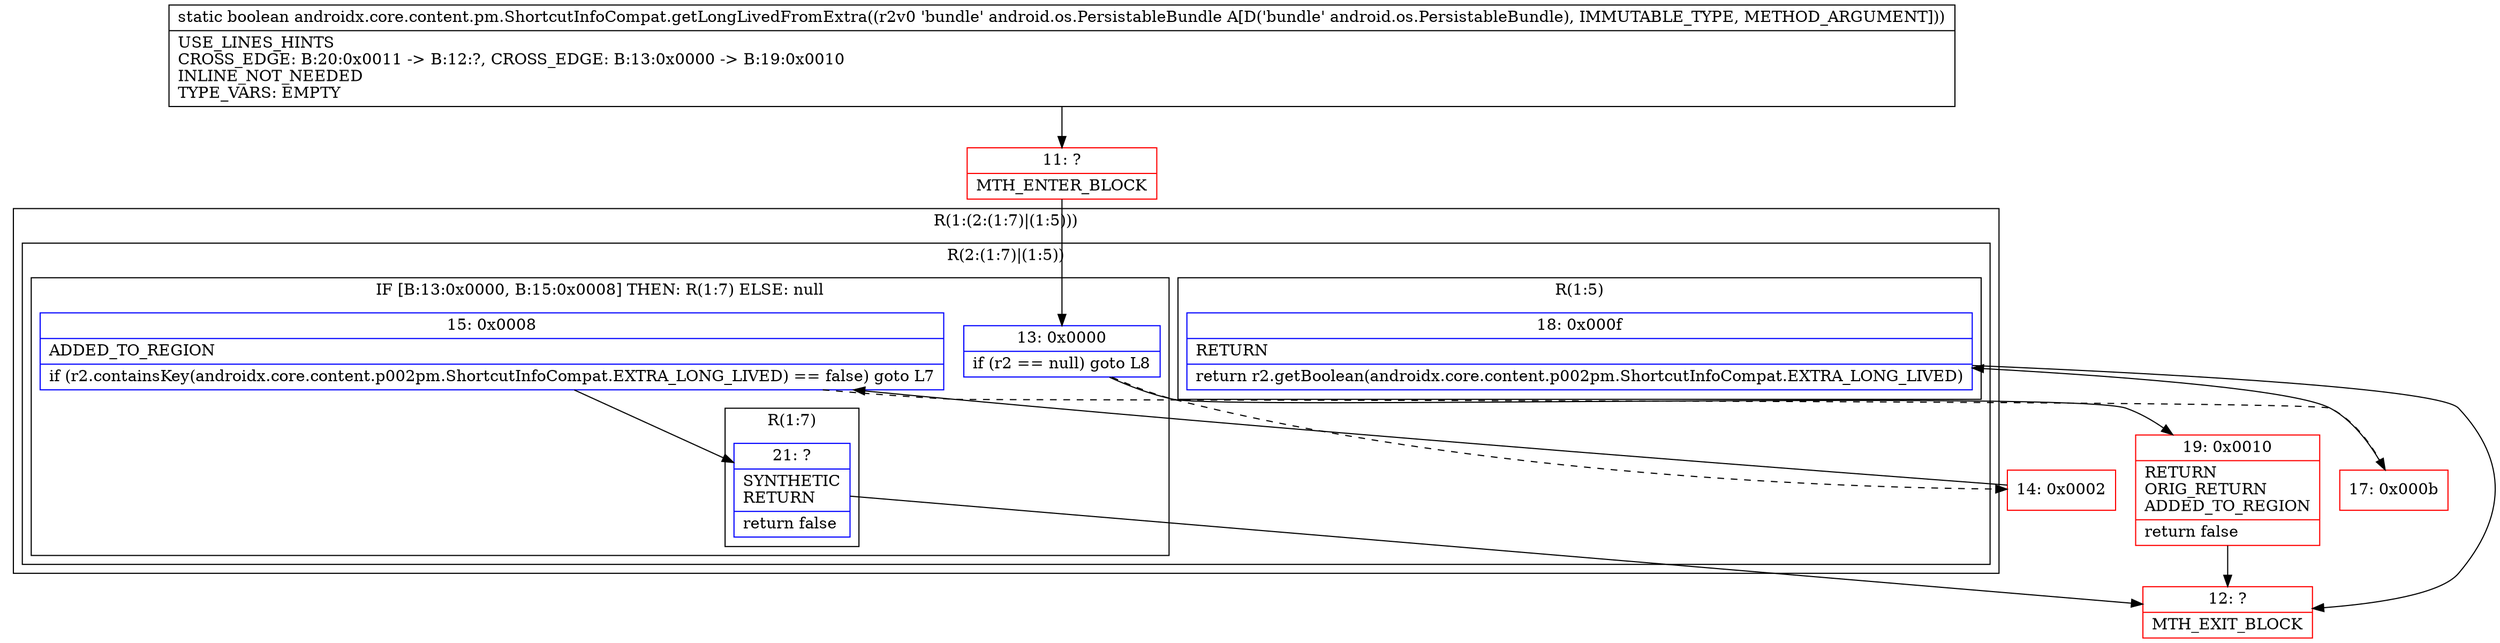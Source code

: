 digraph "CFG forandroidx.core.content.pm.ShortcutInfoCompat.getLongLivedFromExtra(Landroid\/os\/PersistableBundle;)Z" {
subgraph cluster_Region_171348875 {
label = "R(1:(2:(1:7)|(1:5)))";
node [shape=record,color=blue];
subgraph cluster_Region_311888256 {
label = "R(2:(1:7)|(1:5))";
node [shape=record,color=blue];
subgraph cluster_IfRegion_1287434240 {
label = "IF [B:13:0x0000, B:15:0x0008] THEN: R(1:7) ELSE: null";
node [shape=record,color=blue];
Node_13 [shape=record,label="{13\:\ 0x0000|if (r2 == null) goto L8\l}"];
Node_15 [shape=record,label="{15\:\ 0x0008|ADDED_TO_REGION\l|if (r2.containsKey(androidx.core.content.p002pm.ShortcutInfoCompat.EXTRA_LONG_LIVED) == false) goto L7\l}"];
subgraph cluster_Region_1330016393 {
label = "R(1:7)";
node [shape=record,color=blue];
Node_21 [shape=record,label="{21\:\ ?|SYNTHETIC\lRETURN\l|return false\l}"];
}
}
subgraph cluster_Region_1901201441 {
label = "R(1:5)";
node [shape=record,color=blue];
Node_18 [shape=record,label="{18\:\ 0x000f|RETURN\l|return r2.getBoolean(androidx.core.content.p002pm.ShortcutInfoCompat.EXTRA_LONG_LIVED)\l}"];
}
}
}
Node_11 [shape=record,color=red,label="{11\:\ ?|MTH_ENTER_BLOCK\l}"];
Node_14 [shape=record,color=red,label="{14\:\ 0x0002}"];
Node_17 [shape=record,color=red,label="{17\:\ 0x000b}"];
Node_12 [shape=record,color=red,label="{12\:\ ?|MTH_EXIT_BLOCK\l}"];
Node_19 [shape=record,color=red,label="{19\:\ 0x0010|RETURN\lORIG_RETURN\lADDED_TO_REGION\l|return false\l}"];
MethodNode[shape=record,label="{static boolean androidx.core.content.pm.ShortcutInfoCompat.getLongLivedFromExtra((r2v0 'bundle' android.os.PersistableBundle A[D('bundle' android.os.PersistableBundle), IMMUTABLE_TYPE, METHOD_ARGUMENT]))  | USE_LINES_HINTS\lCROSS_EDGE: B:20:0x0011 \-\> B:12:?, CROSS_EDGE: B:13:0x0000 \-\> B:19:0x0010\lINLINE_NOT_NEEDED\lTYPE_VARS: EMPTY\l}"];
MethodNode -> Node_11;Node_13 -> Node_14[style=dashed];
Node_13 -> Node_19;
Node_15 -> Node_17[style=dashed];
Node_15 -> Node_21;
Node_21 -> Node_12;
Node_18 -> Node_12;
Node_11 -> Node_13;
Node_14 -> Node_15;
Node_17 -> Node_18;
Node_19 -> Node_12;
}

